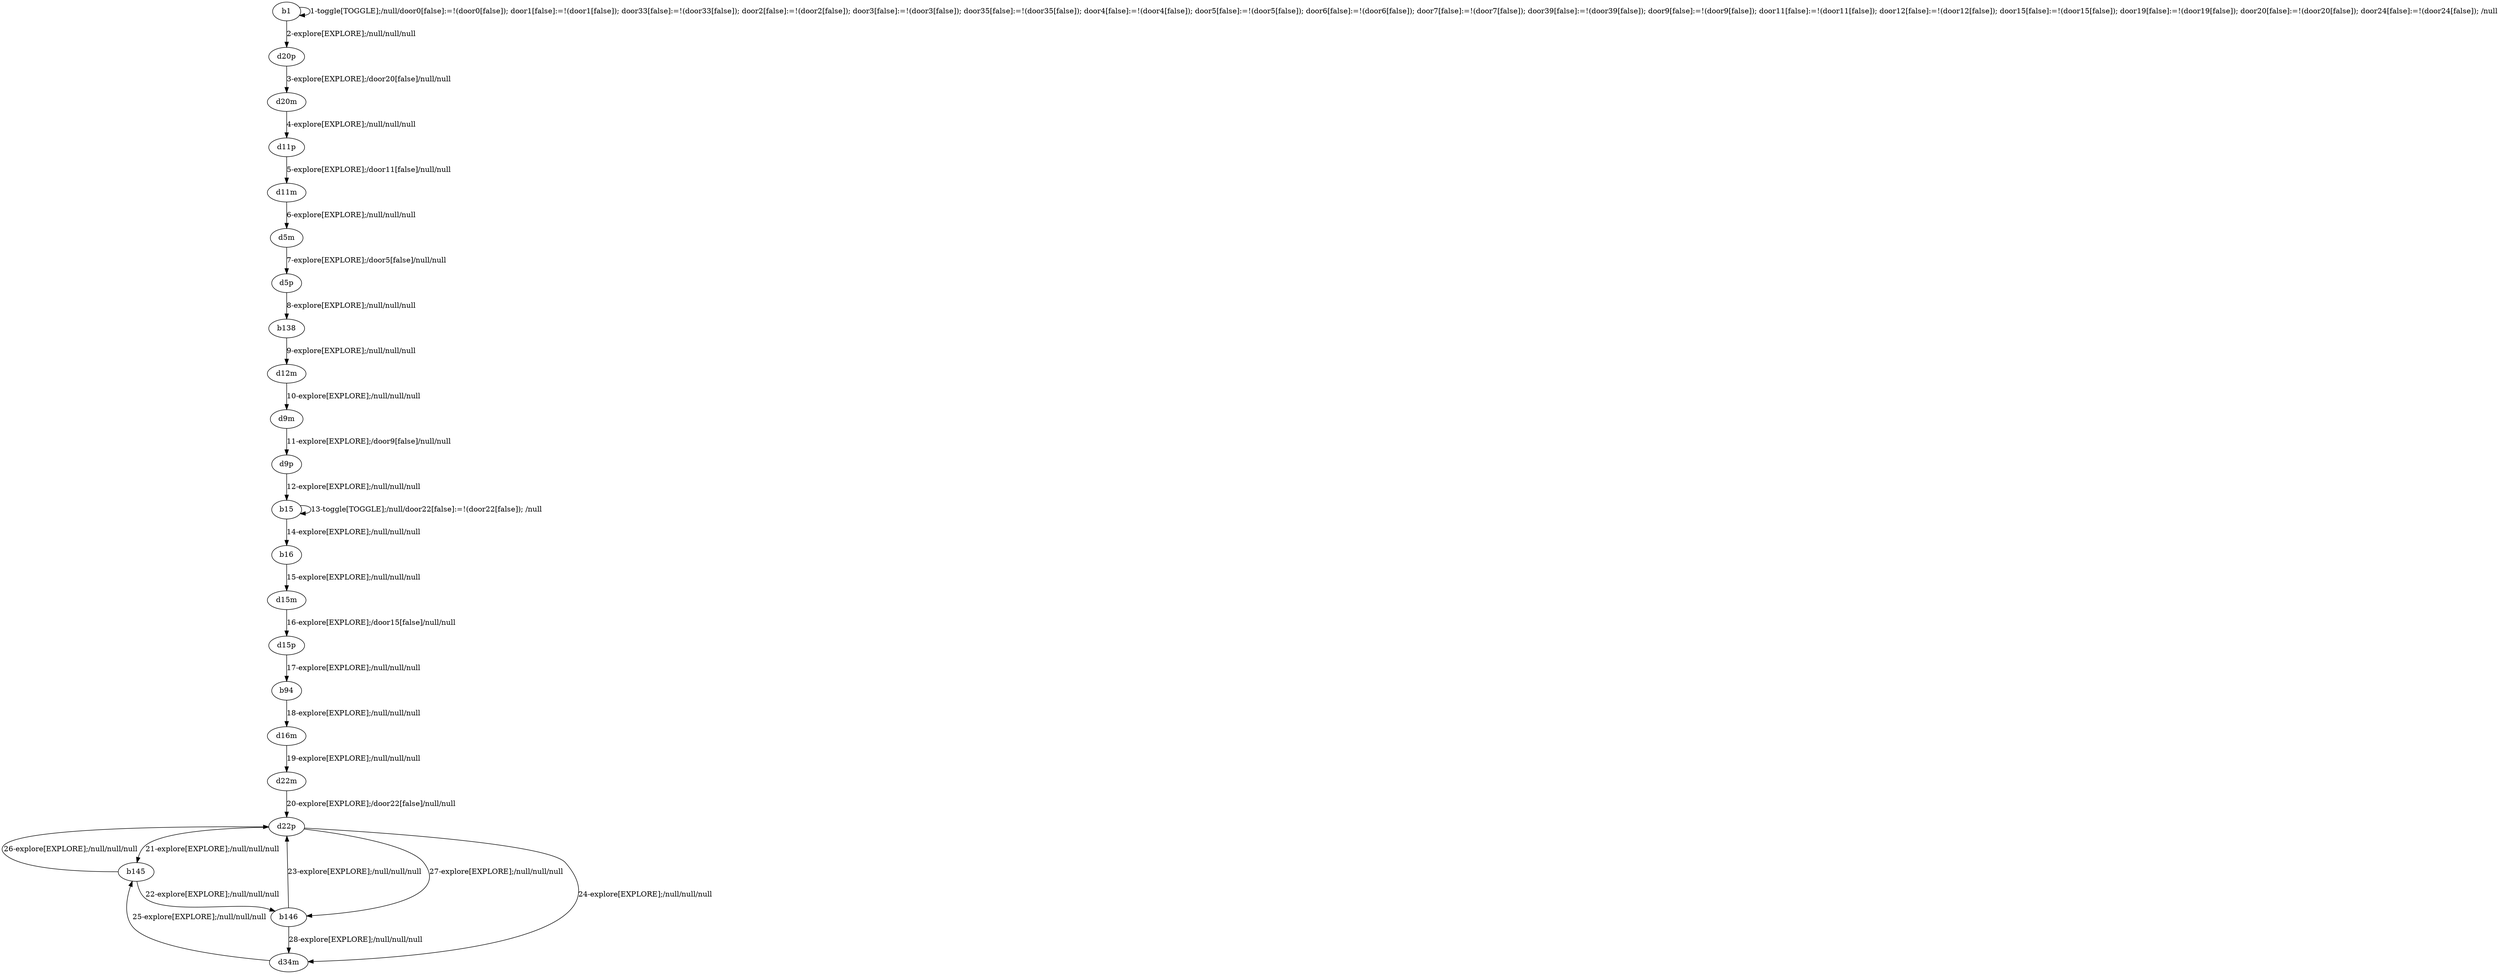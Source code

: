 # Total number of goals covered by this test: 3
# d22p --> b145
# b146 --> d22p
# b145 --> b146

digraph g {
"b1" -> "b1" [label = "1-toggle[TOGGLE];/null/door0[false]:=!(door0[false]); door1[false]:=!(door1[false]); door33[false]:=!(door33[false]); door2[false]:=!(door2[false]); door3[false]:=!(door3[false]); door35[false]:=!(door35[false]); door4[false]:=!(door4[false]); door5[false]:=!(door5[false]); door6[false]:=!(door6[false]); door7[false]:=!(door7[false]); door39[false]:=!(door39[false]); door9[false]:=!(door9[false]); door11[false]:=!(door11[false]); door12[false]:=!(door12[false]); door15[false]:=!(door15[false]); door19[false]:=!(door19[false]); door20[false]:=!(door20[false]); door24[false]:=!(door24[false]); /null"];
"b1" -> "d20p" [label = "2-explore[EXPLORE];/null/null/null"];
"d20p" -> "d20m" [label = "3-explore[EXPLORE];/door20[false]/null/null"];
"d20m" -> "d11p" [label = "4-explore[EXPLORE];/null/null/null"];
"d11p" -> "d11m" [label = "5-explore[EXPLORE];/door11[false]/null/null"];
"d11m" -> "d5m" [label = "6-explore[EXPLORE];/null/null/null"];
"d5m" -> "d5p" [label = "7-explore[EXPLORE];/door5[false]/null/null"];
"d5p" -> "b138" [label = "8-explore[EXPLORE];/null/null/null"];
"b138" -> "d12m" [label = "9-explore[EXPLORE];/null/null/null"];
"d12m" -> "d9m" [label = "10-explore[EXPLORE];/null/null/null"];
"d9m" -> "d9p" [label = "11-explore[EXPLORE];/door9[false]/null/null"];
"d9p" -> "b15" [label = "12-explore[EXPLORE];/null/null/null"];
"b15" -> "b15" [label = "13-toggle[TOGGLE];/null/door22[false]:=!(door22[false]); /null"];
"b15" -> "b16" [label = "14-explore[EXPLORE];/null/null/null"];
"b16" -> "d15m" [label = "15-explore[EXPLORE];/null/null/null"];
"d15m" -> "d15p" [label = "16-explore[EXPLORE];/door15[false]/null/null"];
"d15p" -> "b94" [label = "17-explore[EXPLORE];/null/null/null"];
"b94" -> "d16m" [label = "18-explore[EXPLORE];/null/null/null"];
"d16m" -> "d22m" [label = "19-explore[EXPLORE];/null/null/null"];
"d22m" -> "d22p" [label = "20-explore[EXPLORE];/door22[false]/null/null"];
"d22p" -> "b145" [label = "21-explore[EXPLORE];/null/null/null"];
"b145" -> "b146" [label = "22-explore[EXPLORE];/null/null/null"];
"b146" -> "d22p" [label = "23-explore[EXPLORE];/null/null/null"];
"d22p" -> "d34m" [label = "24-explore[EXPLORE];/null/null/null"];
"d34m" -> "b145" [label = "25-explore[EXPLORE];/null/null/null"];
"b145" -> "d22p" [label = "26-explore[EXPLORE];/null/null/null"];
"d22p" -> "b146" [label = "27-explore[EXPLORE];/null/null/null"];
"b146" -> "d34m" [label = "28-explore[EXPLORE];/null/null/null"];
}